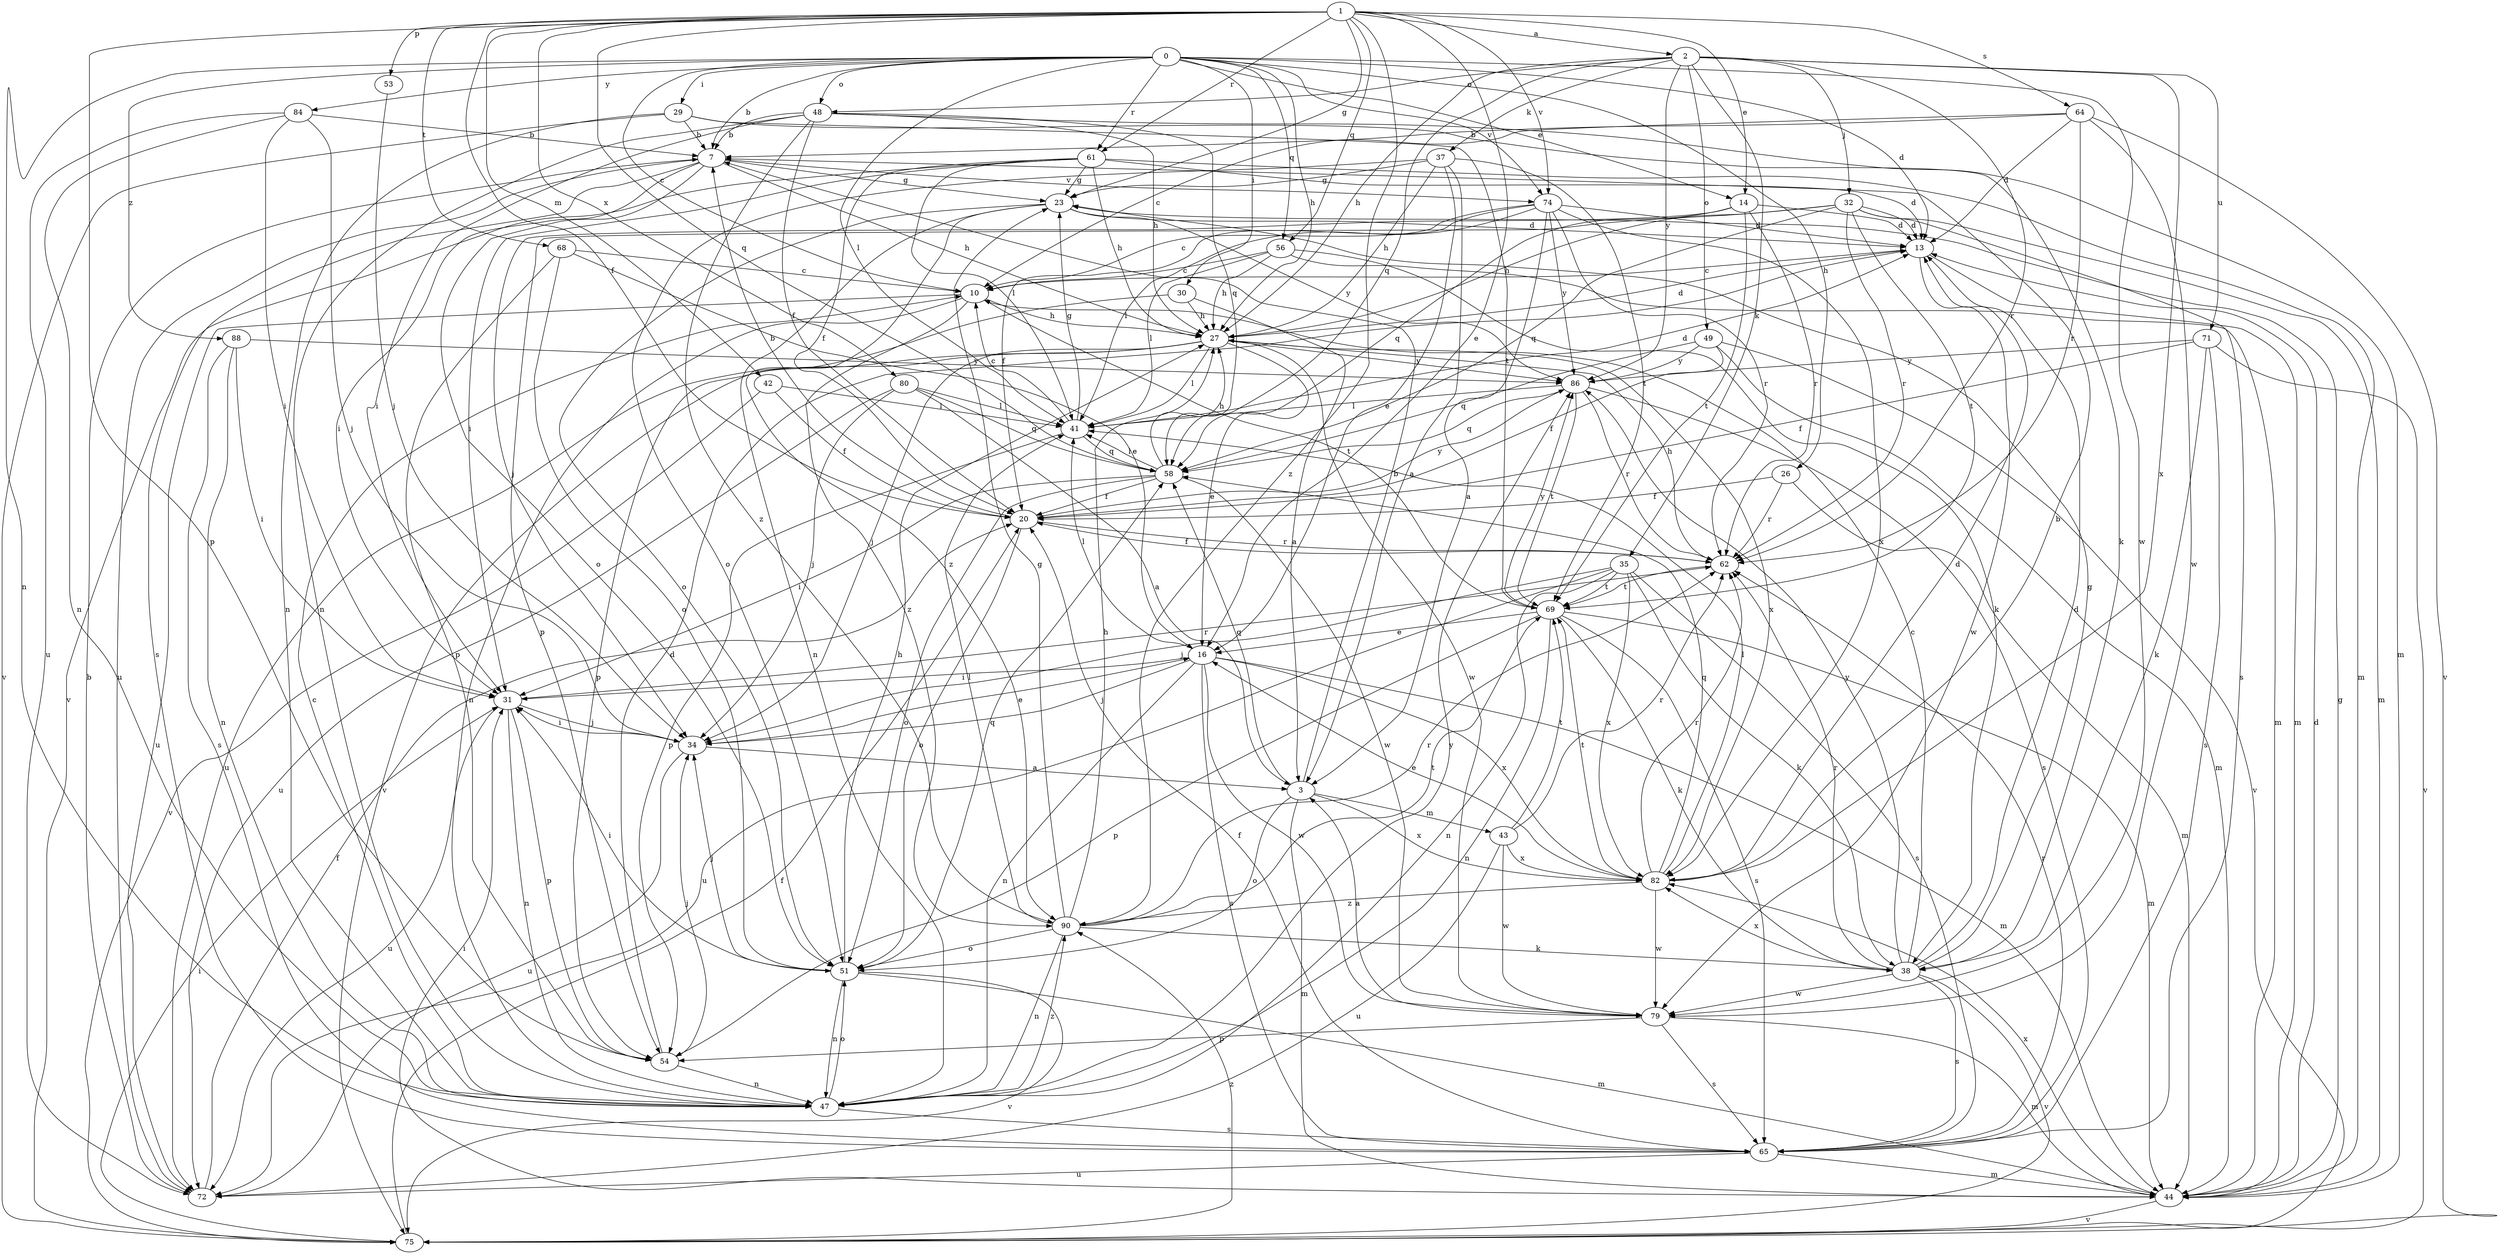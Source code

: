 strict digraph  {
0;
1;
2;
3;
7;
10;
13;
14;
16;
20;
23;
26;
27;
29;
30;
31;
32;
34;
35;
37;
38;
41;
42;
43;
44;
47;
48;
49;
51;
53;
54;
56;
58;
61;
62;
64;
65;
68;
69;
71;
72;
74;
75;
79;
80;
82;
84;
86;
88;
90;
0 -> 7  [label=b];
0 -> 10  [label=c];
0 -> 13  [label=d];
0 -> 14  [label=e];
0 -> 26  [label=h];
0 -> 27  [label=h];
0 -> 29  [label=i];
0 -> 30  [label=i];
0 -> 41  [label=l];
0 -> 47  [label=n];
0 -> 48  [label=o];
0 -> 56  [label=q];
0 -> 61  [label=r];
0 -> 74  [label=v];
0 -> 79  [label=w];
0 -> 84  [label=y];
0 -> 88  [label=z];
1 -> 2  [label=a];
1 -> 14  [label=e];
1 -> 16  [label=e];
1 -> 20  [label=f];
1 -> 23  [label=g];
1 -> 42  [label=m];
1 -> 53  [label=p];
1 -> 54  [label=p];
1 -> 56  [label=q];
1 -> 58  [label=q];
1 -> 61  [label=r];
1 -> 64  [label=s];
1 -> 68  [label=t];
1 -> 74  [label=v];
1 -> 80  [label=x];
1 -> 90  [label=z];
2 -> 27  [label=h];
2 -> 32  [label=j];
2 -> 35  [label=k];
2 -> 37  [label=k];
2 -> 48  [label=o];
2 -> 49  [label=o];
2 -> 58  [label=q];
2 -> 62  [label=r];
2 -> 71  [label=u];
2 -> 82  [label=x];
2 -> 86  [label=y];
3 -> 7  [label=b];
3 -> 43  [label=m];
3 -> 44  [label=m];
3 -> 51  [label=o];
3 -> 58  [label=q];
3 -> 82  [label=x];
7 -> 23  [label=g];
7 -> 27  [label=h];
7 -> 31  [label=i];
7 -> 51  [label=o];
7 -> 65  [label=s];
7 -> 72  [label=u];
7 -> 74  [label=v];
10 -> 27  [label=h];
10 -> 47  [label=n];
10 -> 69  [label=t];
10 -> 72  [label=u];
10 -> 90  [label=z];
13 -> 10  [label=c];
13 -> 44  [label=m];
13 -> 79  [label=w];
14 -> 13  [label=d];
14 -> 34  [label=j];
14 -> 58  [label=q];
14 -> 62  [label=r];
14 -> 69  [label=t];
16 -> 31  [label=i];
16 -> 34  [label=j];
16 -> 41  [label=l];
16 -> 44  [label=m];
16 -> 47  [label=n];
16 -> 65  [label=s];
16 -> 79  [label=w];
16 -> 82  [label=x];
20 -> 7  [label=b];
20 -> 51  [label=o];
20 -> 62  [label=r];
20 -> 86  [label=y];
23 -> 13  [label=d];
23 -> 47  [label=n];
23 -> 51  [label=o];
23 -> 86  [label=y];
23 -> 90  [label=z];
26 -> 20  [label=f];
26 -> 44  [label=m];
26 -> 62  [label=r];
27 -> 13  [label=d];
27 -> 16  [label=e];
27 -> 34  [label=j];
27 -> 41  [label=l];
27 -> 72  [label=u];
27 -> 75  [label=v];
27 -> 79  [label=w];
27 -> 82  [label=x];
27 -> 86  [label=y];
29 -> 7  [label=b];
29 -> 38  [label=k];
29 -> 47  [label=n];
29 -> 69  [label=t];
29 -> 75  [label=v];
30 -> 3  [label=a];
30 -> 27  [label=h];
30 -> 54  [label=p];
31 -> 34  [label=j];
31 -> 47  [label=n];
31 -> 54  [label=p];
31 -> 62  [label=r];
31 -> 72  [label=u];
32 -> 13  [label=d];
32 -> 27  [label=h];
32 -> 44  [label=m];
32 -> 54  [label=p];
32 -> 58  [label=q];
32 -> 62  [label=r];
32 -> 65  [label=s];
32 -> 69  [label=t];
34 -> 3  [label=a];
34 -> 16  [label=e];
34 -> 31  [label=i];
34 -> 72  [label=u];
35 -> 34  [label=j];
35 -> 38  [label=k];
35 -> 47  [label=n];
35 -> 65  [label=s];
35 -> 69  [label=t];
35 -> 72  [label=u];
35 -> 82  [label=x];
37 -> 3  [label=a];
37 -> 16  [label=e];
37 -> 23  [label=g];
37 -> 27  [label=h];
37 -> 51  [label=o];
37 -> 69  [label=t];
38 -> 10  [label=c];
38 -> 13  [label=d];
38 -> 23  [label=g];
38 -> 62  [label=r];
38 -> 65  [label=s];
38 -> 75  [label=v];
38 -> 79  [label=w];
38 -> 82  [label=x];
38 -> 86  [label=y];
41 -> 10  [label=c];
41 -> 13  [label=d];
41 -> 23  [label=g];
41 -> 54  [label=p];
41 -> 58  [label=q];
42 -> 20  [label=f];
42 -> 41  [label=l];
42 -> 75  [label=v];
43 -> 62  [label=r];
43 -> 69  [label=t];
43 -> 72  [label=u];
43 -> 79  [label=w];
43 -> 82  [label=x];
44 -> 13  [label=d];
44 -> 23  [label=g];
44 -> 31  [label=i];
44 -> 75  [label=v];
44 -> 82  [label=x];
47 -> 10  [label=c];
47 -> 51  [label=o];
47 -> 65  [label=s];
47 -> 86  [label=y];
47 -> 90  [label=z];
48 -> 7  [label=b];
48 -> 20  [label=f];
48 -> 27  [label=h];
48 -> 31  [label=i];
48 -> 44  [label=m];
48 -> 47  [label=n];
48 -> 58  [label=q];
48 -> 90  [label=z];
49 -> 20  [label=f];
49 -> 44  [label=m];
49 -> 58  [label=q];
49 -> 75  [label=v];
49 -> 86  [label=y];
51 -> 27  [label=h];
51 -> 31  [label=i];
51 -> 34  [label=j];
51 -> 44  [label=m];
51 -> 47  [label=n];
51 -> 58  [label=q];
51 -> 75  [label=v];
53 -> 34  [label=j];
54 -> 13  [label=d];
54 -> 34  [label=j];
54 -> 47  [label=n];
56 -> 10  [label=c];
56 -> 27  [label=h];
56 -> 38  [label=k];
56 -> 41  [label=l];
56 -> 44  [label=m];
58 -> 20  [label=f];
58 -> 27  [label=h];
58 -> 31  [label=i];
58 -> 41  [label=l];
58 -> 51  [label=o];
58 -> 79  [label=w];
61 -> 13  [label=d];
61 -> 20  [label=f];
61 -> 23  [label=g];
61 -> 27  [label=h];
61 -> 31  [label=i];
61 -> 41  [label=l];
61 -> 44  [label=m];
61 -> 75  [label=v];
62 -> 20  [label=f];
62 -> 27  [label=h];
62 -> 69  [label=t];
64 -> 7  [label=b];
64 -> 10  [label=c];
64 -> 13  [label=d];
64 -> 62  [label=r];
64 -> 75  [label=v];
64 -> 79  [label=w];
65 -> 20  [label=f];
65 -> 44  [label=m];
65 -> 62  [label=r];
65 -> 72  [label=u];
68 -> 10  [label=c];
68 -> 16  [label=e];
68 -> 51  [label=o];
68 -> 54  [label=p];
69 -> 16  [label=e];
69 -> 38  [label=k];
69 -> 44  [label=m];
69 -> 47  [label=n];
69 -> 54  [label=p];
69 -> 65  [label=s];
69 -> 86  [label=y];
71 -> 20  [label=f];
71 -> 38  [label=k];
71 -> 65  [label=s];
71 -> 75  [label=v];
71 -> 86  [label=y];
72 -> 7  [label=b];
72 -> 20  [label=f];
74 -> 3  [label=a];
74 -> 10  [label=c];
74 -> 13  [label=d];
74 -> 20  [label=f];
74 -> 41  [label=l];
74 -> 62  [label=r];
74 -> 82  [label=x];
74 -> 86  [label=y];
75 -> 20  [label=f];
75 -> 31  [label=i];
75 -> 90  [label=z];
79 -> 3  [label=a];
79 -> 44  [label=m];
79 -> 54  [label=p];
79 -> 65  [label=s];
80 -> 3  [label=a];
80 -> 34  [label=j];
80 -> 41  [label=l];
80 -> 58  [label=q];
80 -> 72  [label=u];
82 -> 7  [label=b];
82 -> 13  [label=d];
82 -> 16  [label=e];
82 -> 41  [label=l];
82 -> 58  [label=q];
82 -> 62  [label=r];
82 -> 69  [label=t];
82 -> 79  [label=w];
82 -> 90  [label=z];
84 -> 7  [label=b];
84 -> 31  [label=i];
84 -> 34  [label=j];
84 -> 47  [label=n];
84 -> 72  [label=u];
86 -> 41  [label=l];
86 -> 58  [label=q];
86 -> 62  [label=r];
86 -> 65  [label=s];
86 -> 69  [label=t];
88 -> 31  [label=i];
88 -> 47  [label=n];
88 -> 65  [label=s];
88 -> 86  [label=y];
90 -> 23  [label=g];
90 -> 27  [label=h];
90 -> 38  [label=k];
90 -> 41  [label=l];
90 -> 47  [label=n];
90 -> 51  [label=o];
90 -> 62  [label=r];
90 -> 69  [label=t];
}
